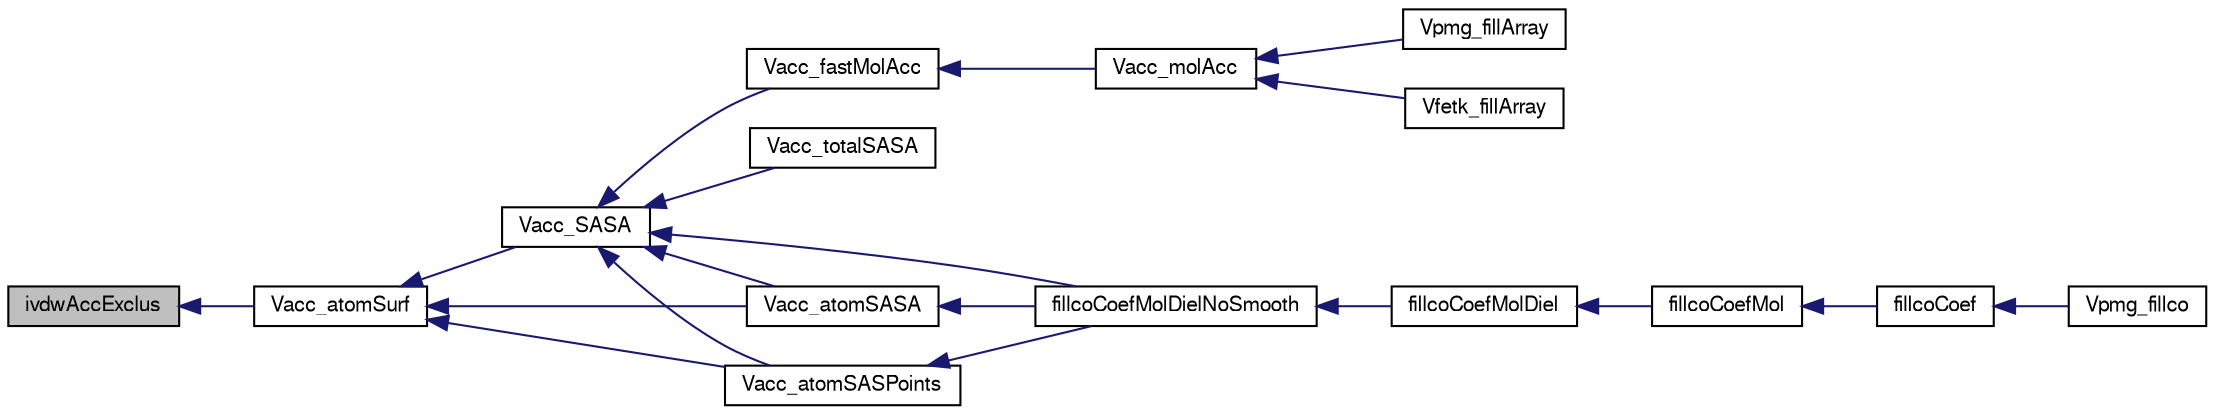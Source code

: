 digraph "ivdwAccExclus"
{
  edge [fontname="FreeSans",fontsize="10",labelfontname="FreeSans",labelfontsize="10"];
  node [fontname="FreeSans",fontsize="10",shape=record];
  rankdir="LR";
  Node1 [label="ivdwAccExclus",height=0.2,width=0.4,color="black", fillcolor="grey75", style="filled" fontcolor="black"];
  Node1 -> Node2 [dir="back",color="midnightblue",fontsize="10",style="solid",fontname="FreeSans"];
  Node2 [label="Vacc_atomSurf",height=0.2,width=0.4,color="black", fillcolor="white", style="filled",URL="$group___vacc.html#ga8c962cab8849df00c7f8ac61f3f8246b",tooltip="Set up an array of points corresponding to the SAS due to a particular atom."];
  Node2 -> Node3 [dir="back",color="midnightblue",fontsize="10",style="solid",fontname="FreeSans"];
  Node3 [label="Vacc_SASA",height=0.2,width=0.4,color="black", fillcolor="white", style="filled",URL="$group___vacc.html#gad2041f50041470d01e00a17f18b5b6c2",tooltip="Build the solvent accessible surface (SAS) and calculate the solvent accessible surface area..."];
  Node3 -> Node4 [dir="back",color="midnightblue",fontsize="10",style="solid",fontname="FreeSans"];
  Node4 [label="Vacc_fastMolAcc",height=0.2,width=0.4,color="black", fillcolor="white", style="filled",URL="$group___vacc.html#gace3cf23d10bbc818a28b212ef5c94f84",tooltip="Report molecular accessibility quickly."];
  Node4 -> Node5 [dir="back",color="midnightblue",fontsize="10",style="solid",fontname="FreeSans"];
  Node5 [label="Vacc_molAcc",height=0.2,width=0.4,color="black", fillcolor="white", style="filled",URL="$group___vacc.html#ga31a47b0e2a3e828ab38802dbebb07415",tooltip="Report molecular accessibility."];
  Node5 -> Node6 [dir="back",color="midnightblue",fontsize="10",style="solid",fontname="FreeSans"];
  Node6 [label="Vfetk_fillArray",height=0.2,width=0.4,color="black", fillcolor="white", style="filled",URL="$group___vfetk.html#gab568aa48a9072ad4fe3007a181affda1",tooltip="Fill an array with the specified data."];
  Node5 -> Node7 [dir="back",color="midnightblue",fontsize="10",style="solid",fontname="FreeSans"];
  Node7 [label="Vpmg_fillArray",height=0.2,width=0.4,color="black", fillcolor="white", style="filled",URL="$group___vpmg.html#ga11ed702159c3c6ee7d89c9d0bcdee240",tooltip="Fill the specified array with accessibility values."];
  Node3 -> Node8 [dir="back",color="midnightblue",fontsize="10",style="solid",fontname="FreeSans"];
  Node8 [label="Vacc_totalSASA",height=0.2,width=0.4,color="black", fillcolor="white", style="filled",URL="$group___vacc.html#ga6e6925112665279c1b237f792c595e82",tooltip="Return the total solvent accessible surface area (SASA)"];
  Node3 -> Node9 [dir="back",color="midnightblue",fontsize="10",style="solid",fontname="FreeSans"];
  Node9 [label="Vacc_atomSASA",height=0.2,width=0.4,color="black", fillcolor="white", style="filled",URL="$group___vacc.html#ga9913f912bca5c71ba11ef9aefe7c390c",tooltip="Return the atomic solvent accessible surface area (SASA)"];
  Node9 -> Node10 [dir="back",color="midnightblue",fontsize="10",style="solid",fontname="FreeSans"];
  Node10 [label="fillcoCoefMolDielNoSmooth",height=0.2,width=0.4,color="black", fillcolor="white", style="filled",URL="$vpmg_8c.html#adf9fff114eed3d5d94f3adbbf9527483",tooltip="Fill differential operator coefficient arrays from a molecular surface calculation without smoothing..."];
  Node10 -> Node11 [dir="back",color="midnightblue",fontsize="10",style="solid",fontname="FreeSans"];
  Node11 [label="fillcoCoefMolDiel",height=0.2,width=0.4,color="black", fillcolor="white", style="filled",URL="$vpmg_8c.html#a34484f0f2f254b954abf20c5a98ab9d4",tooltip="Fill differential operator coefficient arrays from a molecular surface calculation."];
  Node11 -> Node12 [dir="back",color="midnightblue",fontsize="10",style="solid",fontname="FreeSans"];
  Node12 [label="fillcoCoefMol",height=0.2,width=0.4,color="black", fillcolor="white", style="filled",URL="$vpmg_8c.html#a62617829770eaed11c159947453e457c",tooltip="Fill operator coefficient arrays from a molecular surface calculation."];
  Node12 -> Node13 [dir="back",color="midnightblue",fontsize="10",style="solid",fontname="FreeSans"];
  Node13 [label="fillcoCoef",height=0.2,width=0.4,color="black", fillcolor="white", style="filled",URL="$vpmg_8c.html#a169088d2631112390e9699d0ff25ab0a",tooltip="Top-level driver to fill all operator coefficient arrays."];
  Node13 -> Node14 [dir="back",color="midnightblue",fontsize="10",style="solid",fontname="FreeSans"];
  Node14 [label="Vpmg_fillco",height=0.2,width=0.4,color="black", fillcolor="white", style="filled",URL="$group___vpmg.html#gaf117af16d5e9c5bd4e557a69ec1eb73a",tooltip="Fill the coefficient arrays prior to solving the equation."];
  Node3 -> Node15 [dir="back",color="midnightblue",fontsize="10",style="solid",fontname="FreeSans"];
  Node15 [label="Vacc_atomSASPoints",height=0.2,width=0.4,color="black", fillcolor="white", style="filled",URL="$group___vacc.html#gaa1b76ea181d5f3a3ddb2b890e470cb3f",tooltip="Get the set of points for this atom&#39;s solvent-accessible surface."];
  Node15 -> Node10 [dir="back",color="midnightblue",fontsize="10",style="solid",fontname="FreeSans"];
  Node3 -> Node10 [dir="back",color="midnightblue",fontsize="10",style="solid",fontname="FreeSans"];
  Node2 -> Node9 [dir="back",color="midnightblue",fontsize="10",style="solid",fontname="FreeSans"];
  Node2 -> Node15 [dir="back",color="midnightblue",fontsize="10",style="solid",fontname="FreeSans"];
}
